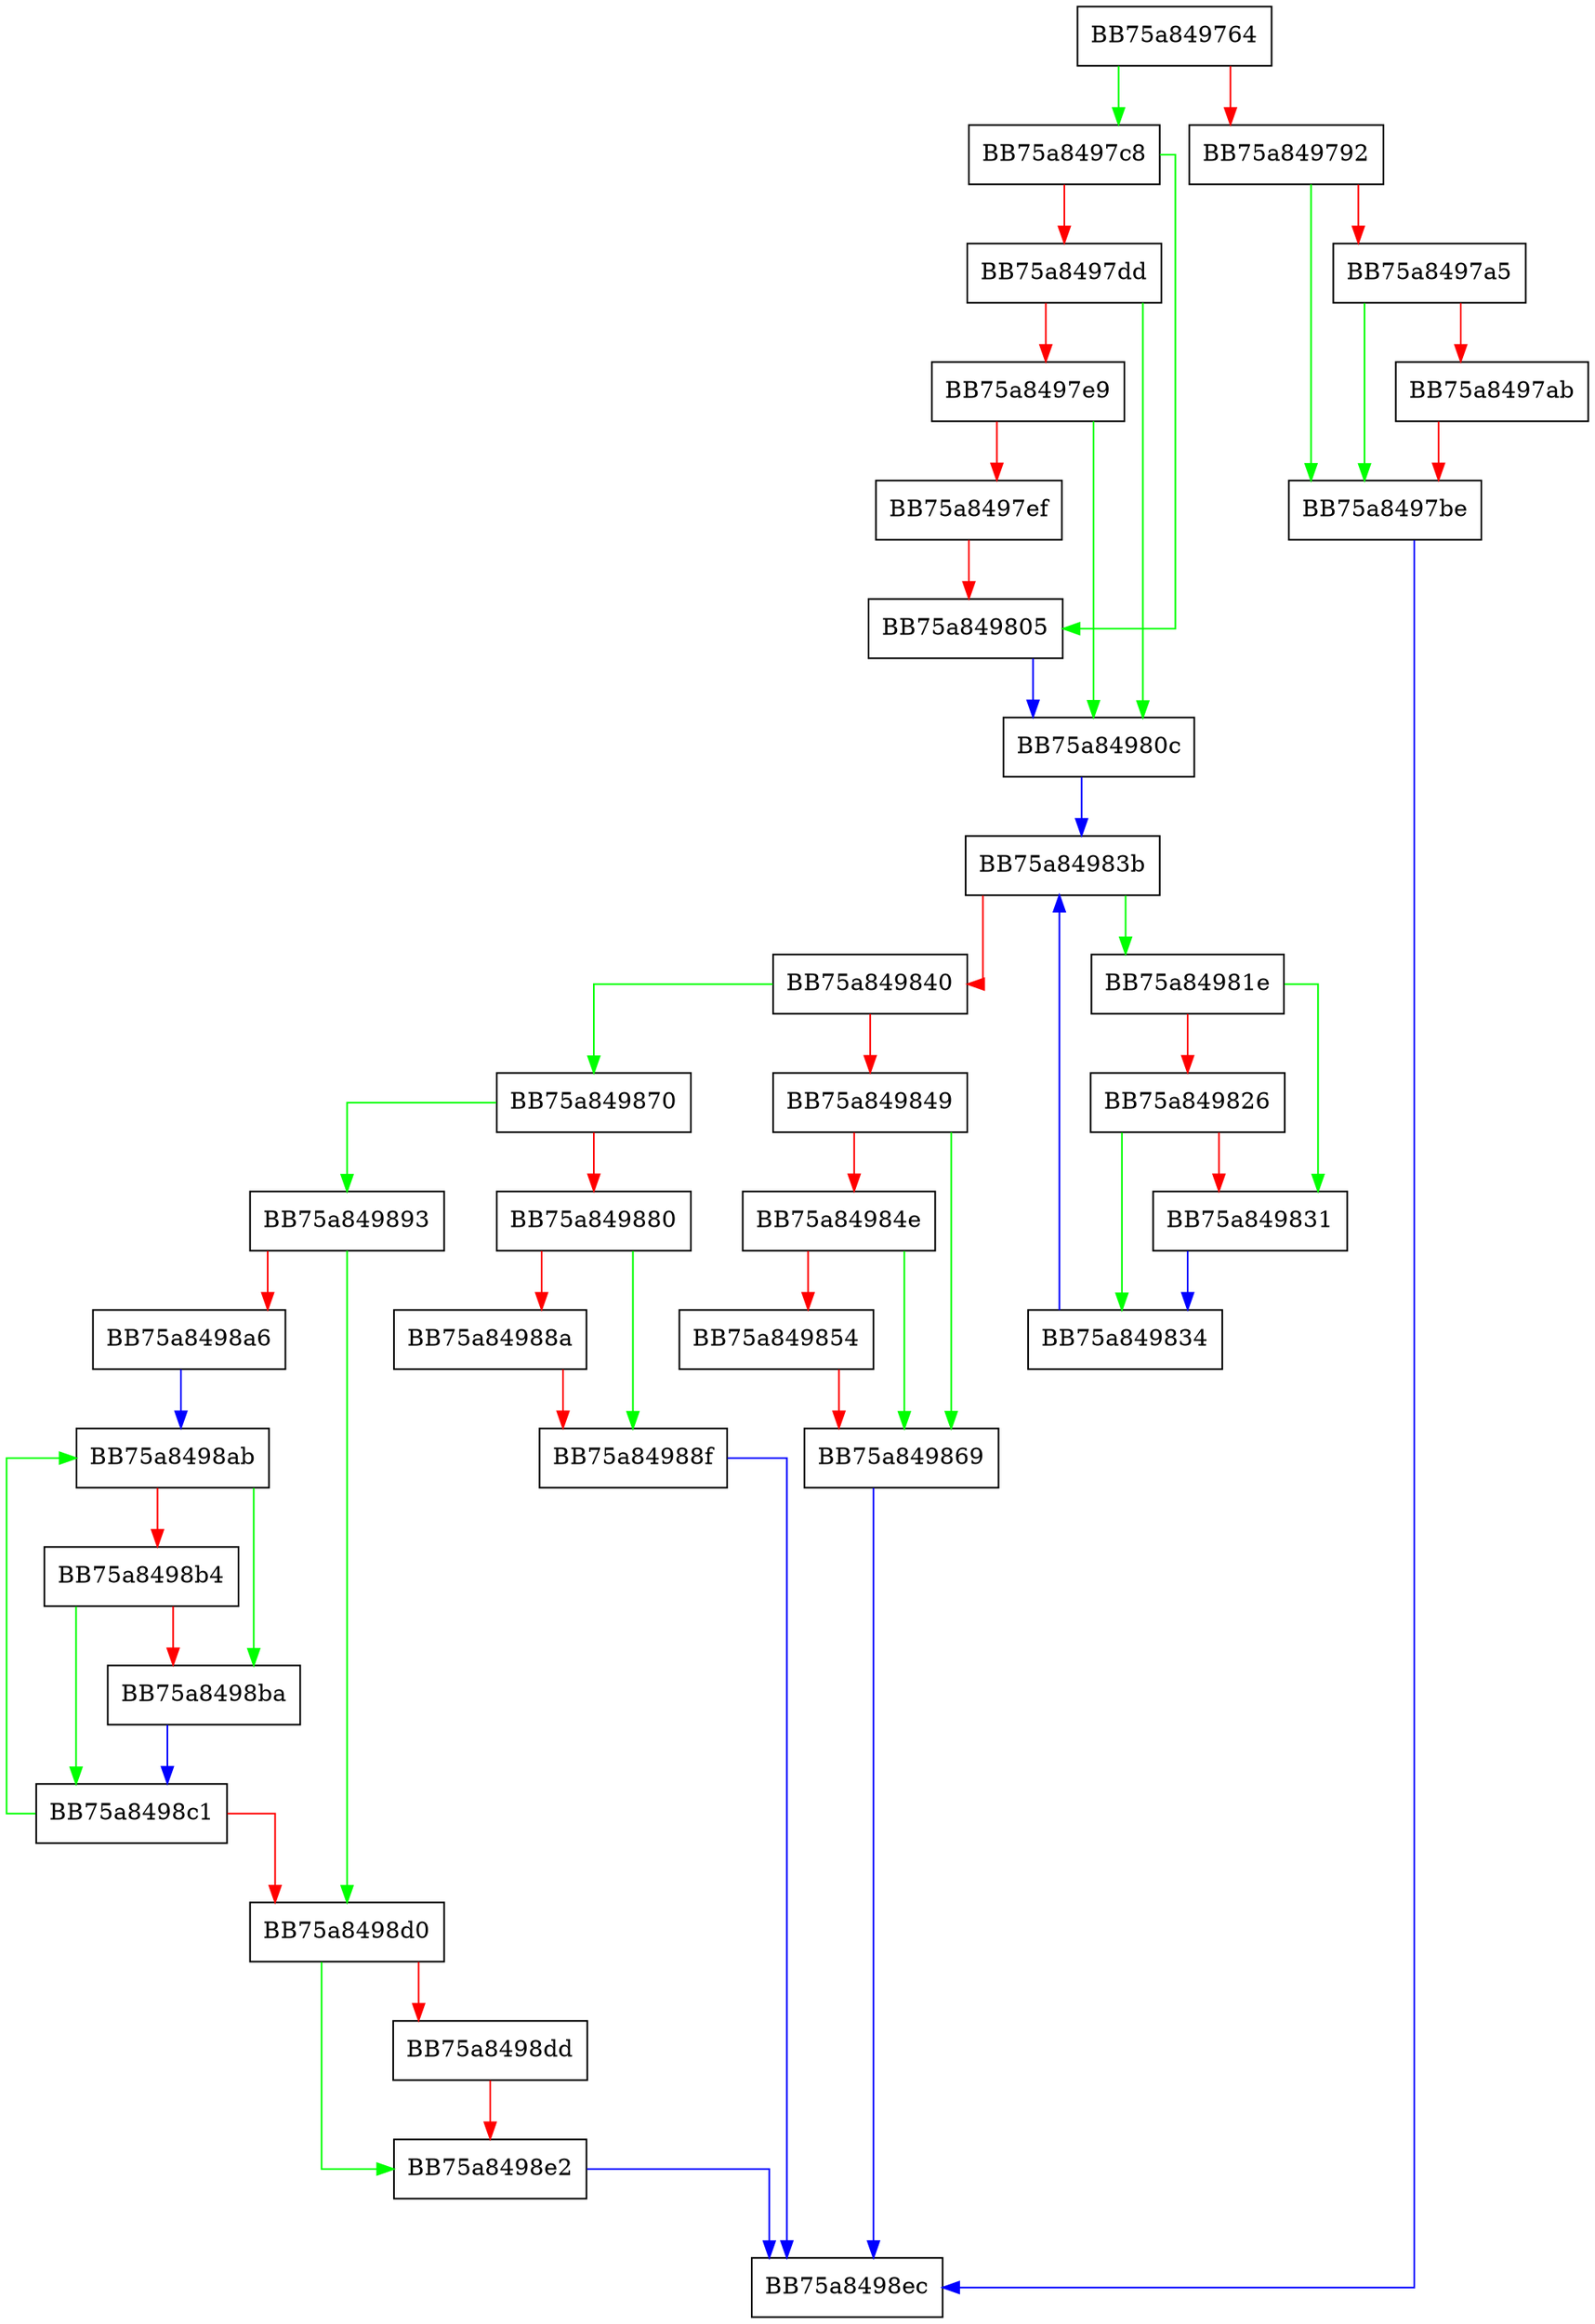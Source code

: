 digraph GetEscapedName {
  node [shape="box"];
  graph [splines=ortho];
  BB75a849764 -> BB75a8497c8 [color="green"];
  BB75a849764 -> BB75a849792 [color="red"];
  BB75a849792 -> BB75a8497be [color="green"];
  BB75a849792 -> BB75a8497a5 [color="red"];
  BB75a8497a5 -> BB75a8497be [color="green"];
  BB75a8497a5 -> BB75a8497ab [color="red"];
  BB75a8497ab -> BB75a8497be [color="red"];
  BB75a8497be -> BB75a8498ec [color="blue"];
  BB75a8497c8 -> BB75a849805 [color="green"];
  BB75a8497c8 -> BB75a8497dd [color="red"];
  BB75a8497dd -> BB75a84980c [color="green"];
  BB75a8497dd -> BB75a8497e9 [color="red"];
  BB75a8497e9 -> BB75a84980c [color="green"];
  BB75a8497e9 -> BB75a8497ef [color="red"];
  BB75a8497ef -> BB75a849805 [color="red"];
  BB75a849805 -> BB75a84980c [color="blue"];
  BB75a84980c -> BB75a84983b [color="blue"];
  BB75a84981e -> BB75a849831 [color="green"];
  BB75a84981e -> BB75a849826 [color="red"];
  BB75a849826 -> BB75a849834 [color="green"];
  BB75a849826 -> BB75a849831 [color="red"];
  BB75a849831 -> BB75a849834 [color="blue"];
  BB75a849834 -> BB75a84983b [color="blue"];
  BB75a84983b -> BB75a84981e [color="green"];
  BB75a84983b -> BB75a849840 [color="red"];
  BB75a849840 -> BB75a849870 [color="green"];
  BB75a849840 -> BB75a849849 [color="red"];
  BB75a849849 -> BB75a849869 [color="green"];
  BB75a849849 -> BB75a84984e [color="red"];
  BB75a84984e -> BB75a849869 [color="green"];
  BB75a84984e -> BB75a849854 [color="red"];
  BB75a849854 -> BB75a849869 [color="red"];
  BB75a849869 -> BB75a8498ec [color="blue"];
  BB75a849870 -> BB75a849893 [color="green"];
  BB75a849870 -> BB75a849880 [color="red"];
  BB75a849880 -> BB75a84988f [color="green"];
  BB75a849880 -> BB75a84988a [color="red"];
  BB75a84988a -> BB75a84988f [color="red"];
  BB75a84988f -> BB75a8498ec [color="blue"];
  BB75a849893 -> BB75a8498d0 [color="green"];
  BB75a849893 -> BB75a8498a6 [color="red"];
  BB75a8498a6 -> BB75a8498ab [color="blue"];
  BB75a8498ab -> BB75a8498ba [color="green"];
  BB75a8498ab -> BB75a8498b4 [color="red"];
  BB75a8498b4 -> BB75a8498c1 [color="green"];
  BB75a8498b4 -> BB75a8498ba [color="red"];
  BB75a8498ba -> BB75a8498c1 [color="blue"];
  BB75a8498c1 -> BB75a8498ab [color="green"];
  BB75a8498c1 -> BB75a8498d0 [color="red"];
  BB75a8498d0 -> BB75a8498e2 [color="green"];
  BB75a8498d0 -> BB75a8498dd [color="red"];
  BB75a8498dd -> BB75a8498e2 [color="red"];
  BB75a8498e2 -> BB75a8498ec [color="blue"];
}